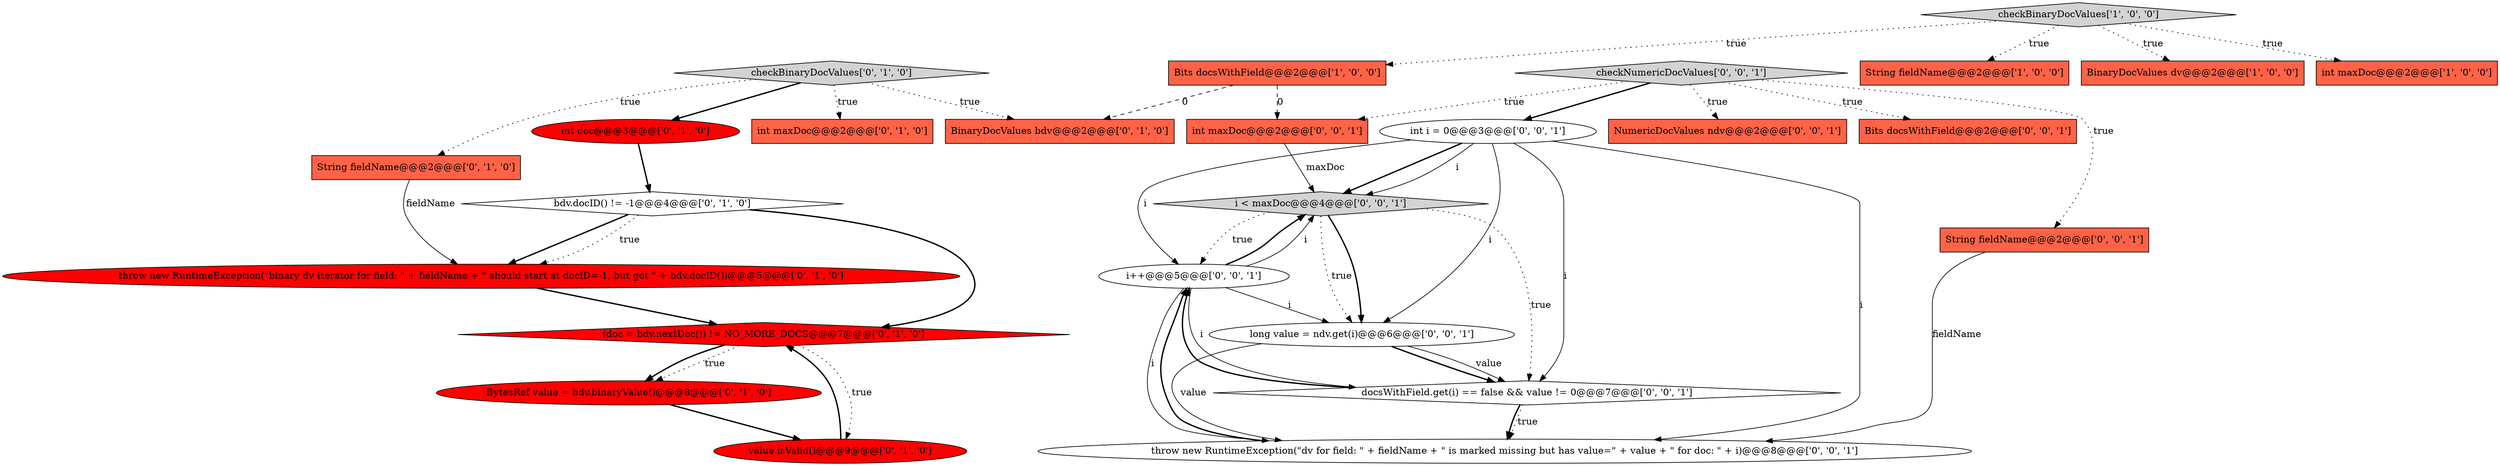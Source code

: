 digraph {
9 [style = filled, label = "String fieldName@@@2@@@['0', '1', '0']", fillcolor = tomato, shape = box image = "AAA0AAABBB2BBB"];
15 [style = filled, label = "int i = 0@@@3@@@['0', '0', '1']", fillcolor = white, shape = ellipse image = "AAA0AAABBB3BBB"];
7 [style = filled, label = "value.isValid()@@@9@@@['0', '1', '0']", fillcolor = red, shape = ellipse image = "AAA1AAABBB2BBB"];
16 [style = filled, label = "i < maxDoc@@@4@@@['0', '0', '1']", fillcolor = lightgray, shape = diamond image = "AAA0AAABBB3BBB"];
23 [style = filled, label = "throw new RuntimeException(\"dv for field: \" + fieldName + \" is marked missing but has value=\" + value + \" for doc: \" + i)@@@8@@@['0', '0', '1']", fillcolor = white, shape = ellipse image = "AAA0AAABBB3BBB"];
10 [style = filled, label = "int maxDoc@@@2@@@['0', '1', '0']", fillcolor = tomato, shape = box image = "AAA0AAABBB2BBB"];
19 [style = filled, label = "i++@@@5@@@['0', '0', '1']", fillcolor = white, shape = ellipse image = "AAA0AAABBB3BBB"];
3 [style = filled, label = "checkBinaryDocValues['1', '0', '0']", fillcolor = lightgray, shape = diamond image = "AAA0AAABBB1BBB"];
20 [style = filled, label = "checkNumericDocValues['0', '0', '1']", fillcolor = lightgray, shape = diamond image = "AAA0AAABBB3BBB"];
2 [style = filled, label = "String fieldName@@@2@@@['1', '0', '0']", fillcolor = tomato, shape = box image = "AAA0AAABBB1BBB"];
4 [style = filled, label = "Bits docsWithField@@@2@@@['1', '0', '0']", fillcolor = tomato, shape = box image = "AAA1AAABBB1BBB"];
6 [style = filled, label = "throw new RuntimeException(\"binary dv iterator for field: \" + fieldName + \" should start at docID=-1, but got \" + bdv.docID())@@@5@@@['0', '1', '0']", fillcolor = red, shape = ellipse image = "AAA1AAABBB2BBB"];
22 [style = filled, label = "long value = ndv.get(i)@@@6@@@['0', '0', '1']", fillcolor = white, shape = ellipse image = "AAA0AAABBB3BBB"];
21 [style = filled, label = "String fieldName@@@2@@@['0', '0', '1']", fillcolor = tomato, shape = box image = "AAA0AAABBB3BBB"];
13 [style = filled, label = "checkBinaryDocValues['0', '1', '0']", fillcolor = lightgray, shape = diamond image = "AAA0AAABBB2BBB"];
18 [style = filled, label = "NumericDocValues ndv@@@2@@@['0', '0', '1']", fillcolor = tomato, shape = box image = "AAA0AAABBB3BBB"];
5 [style = filled, label = "int doc@@@3@@@['0', '1', '0']", fillcolor = red, shape = ellipse image = "AAA1AAABBB2BBB"];
17 [style = filled, label = "Bits docsWithField@@@2@@@['0', '0', '1']", fillcolor = tomato, shape = box image = "AAA0AAABBB3BBB"];
8 [style = filled, label = "bdv.docID() != -1@@@4@@@['0', '1', '0']", fillcolor = white, shape = diamond image = "AAA0AAABBB2BBB"];
14 [style = filled, label = "(doc = bdv.nextDoc()) != NO_MORE_DOCS@@@7@@@['0', '1', '0']", fillcolor = red, shape = diamond image = "AAA1AAABBB2BBB"];
24 [style = filled, label = "int maxDoc@@@2@@@['0', '0', '1']", fillcolor = tomato, shape = box image = "AAA0AAABBB3BBB"];
1 [style = filled, label = "BinaryDocValues dv@@@2@@@['1', '0', '0']", fillcolor = tomato, shape = box image = "AAA0AAABBB1BBB"];
0 [style = filled, label = "int maxDoc@@@2@@@['1', '0', '0']", fillcolor = tomato, shape = box image = "AAA0AAABBB1BBB"];
25 [style = filled, label = "docsWithField.get(i) == false && value != 0@@@7@@@['0', '0', '1']", fillcolor = white, shape = diamond image = "AAA0AAABBB3BBB"];
11 [style = filled, label = "BinaryDocValues bdv@@@2@@@['0', '1', '0']", fillcolor = tomato, shape = box image = "AAA1AAABBB2BBB"];
12 [style = filled, label = "BytesRef value = bdv.binaryValue()@@@8@@@['0', '1', '0']", fillcolor = red, shape = ellipse image = "AAA1AAABBB2BBB"];
16->19 [style = dotted, label="true"];
5->8 [style = bold, label=""];
22->25 [style = bold, label=""];
14->12 [style = dotted, label="true"];
15->25 [style = solid, label="i"];
20->24 [style = dotted, label="true"];
25->23 [style = bold, label=""];
20->17 [style = dotted, label="true"];
3->4 [style = dotted, label="true"];
8->14 [style = bold, label=""];
8->6 [style = bold, label=""];
20->21 [style = dotted, label="true"];
16->22 [style = dotted, label="true"];
16->22 [style = bold, label=""];
13->10 [style = dotted, label="true"];
15->16 [style = bold, label=""];
15->19 [style = solid, label="i"];
12->7 [style = bold, label=""];
22->23 [style = solid, label="value"];
19->16 [style = bold, label=""];
7->14 [style = bold, label=""];
6->14 [style = bold, label=""];
19->25 [style = solid, label="i"];
9->6 [style = solid, label="fieldName"];
21->23 [style = solid, label="fieldName"];
19->16 [style = solid, label="i"];
8->6 [style = dotted, label="true"];
24->16 [style = solid, label="maxDoc"];
15->22 [style = solid, label="i"];
15->16 [style = solid, label="i"];
23->19 [style = bold, label=""];
14->12 [style = bold, label=""];
14->7 [style = dotted, label="true"];
25->19 [style = bold, label=""];
3->0 [style = dotted, label="true"];
22->25 [style = solid, label="value"];
20->18 [style = dotted, label="true"];
13->5 [style = bold, label=""];
13->11 [style = dotted, label="true"];
25->23 [style = dotted, label="true"];
4->11 [style = dashed, label="0"];
4->24 [style = dashed, label="0"];
16->25 [style = dotted, label="true"];
15->23 [style = solid, label="i"];
20->15 [style = bold, label=""];
3->1 [style = dotted, label="true"];
19->22 [style = solid, label="i"];
3->2 [style = dotted, label="true"];
19->23 [style = solid, label="i"];
13->9 [style = dotted, label="true"];
}
